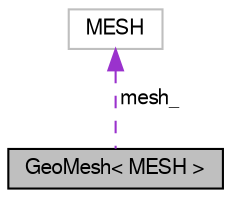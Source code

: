 digraph "GeoMesh&lt; MESH &gt;"
{
  bgcolor="transparent";
  edge [fontname="FreeSans",fontsize="10",labelfontname="FreeSans",labelfontsize="10"];
  node [fontname="FreeSans",fontsize="10",shape=record];
  Node12 [label="GeoMesh\< MESH \>",height=0.2,width=0.4,color="black", fillcolor="grey75", style="filled", fontcolor="black"];
  Node13 -> Node12 [dir="back",color="darkorchid3",fontsize="10",style="dashed",label=" mesh_" ,fontname="FreeSans"];
  Node13 [label="MESH",height=0.2,width=0.4,color="grey75"];
}
